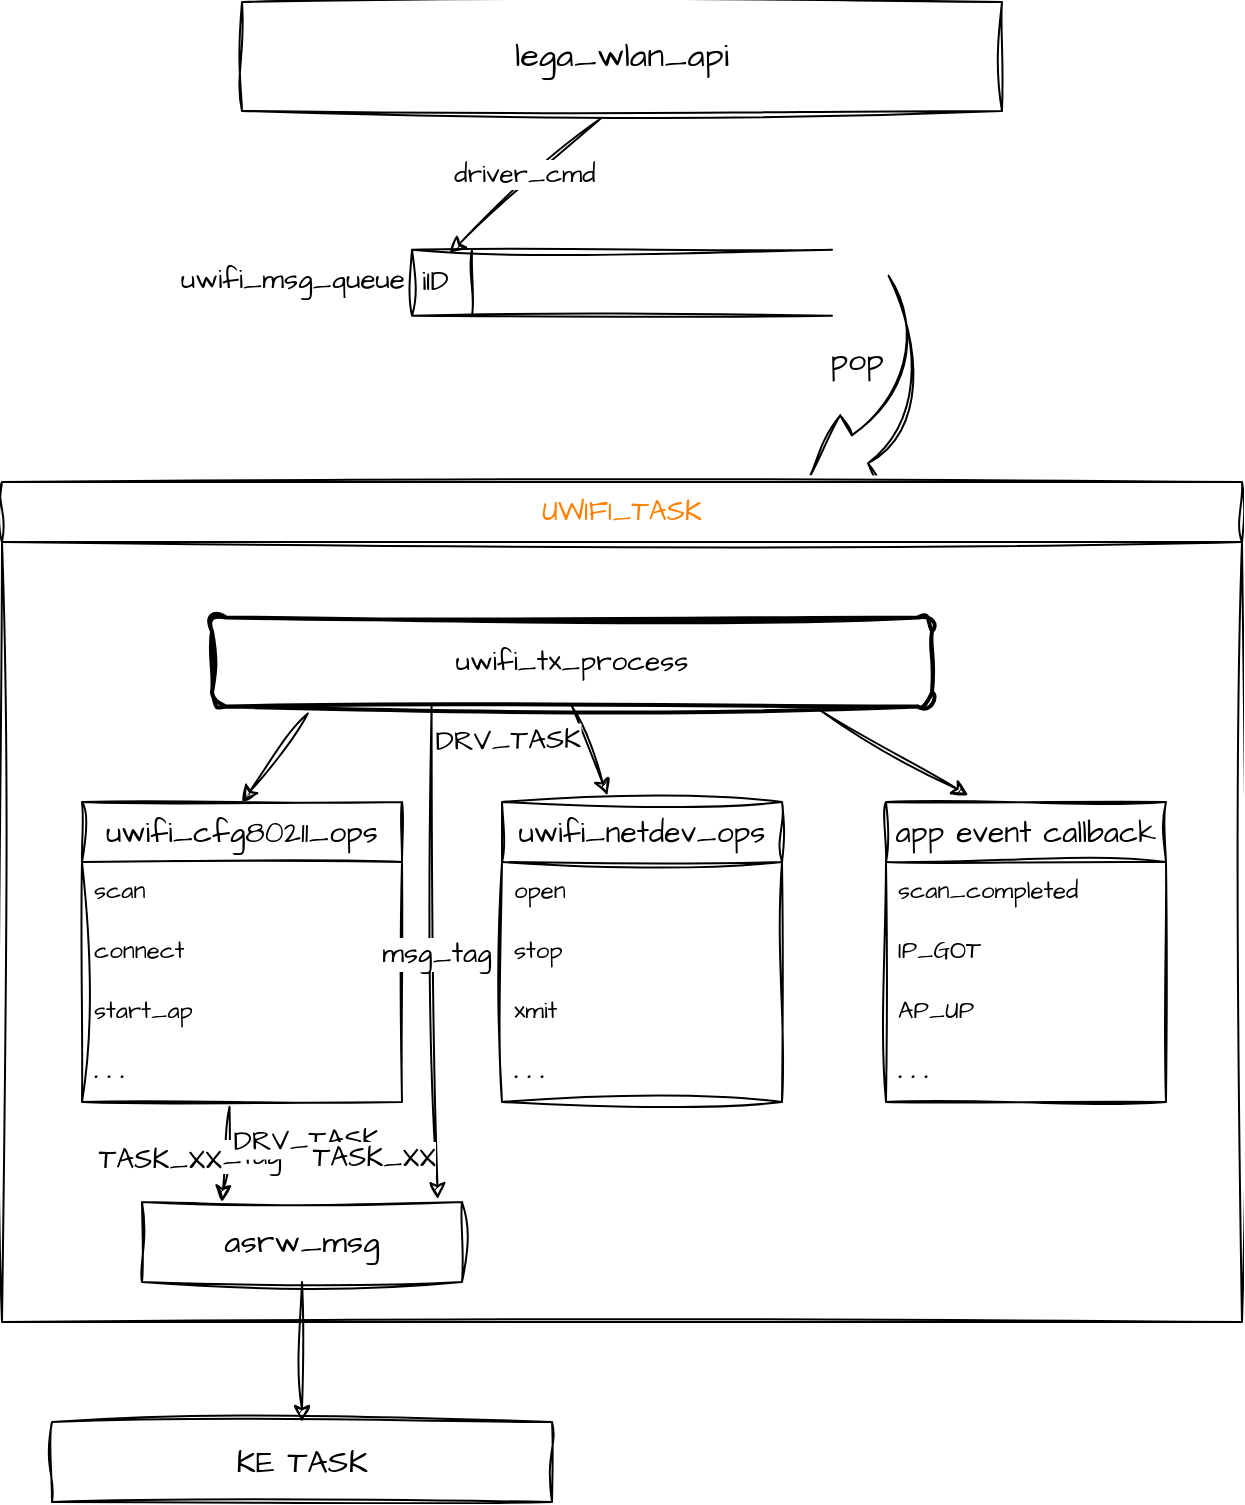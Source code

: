 <mxfile version="24.0.7" type="github">
  <diagram name="Page-1" id="12e1b939-464a-85fe-373e-61e167be1490">
    <mxGraphModel dx="1444" dy="784" grid="1" gridSize="10" guides="1" tooltips="1" connect="1" arrows="1" fold="1" page="1" pageScale="1.5" pageWidth="1169" pageHeight="826" background="none" math="0" shadow="0">
      <root>
        <mxCell id="0" />
        <mxCell id="1" parent="0" />
        <mxCell id="yztCQqR7ki3eF70dfu_K-1" value="&lt;font style=&quot;font-size: 17px;&quot;&gt;lega_wlan_api&lt;/font&gt;" style="rounded=0;whiteSpace=wrap;html=1;sketch=1;hachureGap=4;jiggle=2;curveFitting=1;fontFamily=Architects Daughter;fontSource=https%3A%2F%2Ffonts.googleapis.com%2Fcss%3Ffamily%3DArchitects%2BDaughter;" parent="1" vertex="1">
          <mxGeometry x="655" y="50" width="380" height="54.46" as="geometry" />
        </mxCell>
        <mxCell id="yztCQqR7ki3eF70dfu_K-7" value="&lt;font style=&quot;font-size: 14px;&quot;&gt;iID&lt;/font&gt;" style="html=1;dashed=0;whiteSpace=wrap;shape=mxgraph.dfd.dataStoreID;align=left;spacingLeft=3;points=[[0,0],[0.5,0],[1,0],[0,0.5],[1,0.5],[0,1],[0.5,1],[1,1]];sketch=1;hachureGap=4;jiggle=2;curveFitting=1;fontFamily=Architects Daughter;fontSource=https%3A%2F%2Ffonts.googleapis.com%2Fcss%3Ffamily%3DArchitects%2BDaughter;" parent="1" vertex="1">
          <mxGeometry x="740" y="173.86" width="210" height="33" as="geometry" />
        </mxCell>
        <mxCell id="yztCQqR7ki3eF70dfu_K-8" value="&lt;font style=&quot;font-size: 14px;&quot;&gt;uwifi_msg_queue&lt;/font&gt;" style="text;html=1;align=center;verticalAlign=middle;resizable=0;points=[];autosize=1;strokeColor=none;fillColor=none;fontFamily=Architects Daughter;fontSource=https%3A%2F%2Ffonts.googleapis.com%2Fcss%3Ffamily%3DArchitects%2BDaughter;" parent="1" vertex="1">
          <mxGeometry x="610" y="173.86" width="140" height="30" as="geometry" />
        </mxCell>
        <mxCell id="yztCQqR7ki3eF70dfu_K-14" value="" style="html=1;shadow=0;dashed=0;align=center;verticalAlign=middle;shape=mxgraph.arrows2.jumpInArrow;dy=8.08;dx=29.68;arrowHead=39.27;sketch=1;hachureGap=4;jiggle=2;curveFitting=1;fontFamily=Architects Daughter;fontSource=https%3A%2F%2Ffonts.googleapis.com%2Fcss%3Ffamily%3DArchitects%2BDaughter;rotation=-210;" parent="1" vertex="1">
          <mxGeometry x="920.43" y="202.4" width="85.5" height="87.6" as="geometry" />
        </mxCell>
        <mxCell id="yztCQqR7ki3eF70dfu_K-17" value="&lt;font style=&quot;font-size: 16px;&quot;&gt;pop&lt;/font&gt;" style="text;html=1;align=center;verticalAlign=middle;resizable=0;points=[];autosize=1;strokeColor=none;fillColor=none;fontFamily=Architects Daughter;fontSource=https%3A%2F%2Ffonts.googleapis.com%2Fcss%3Ffamily%3DArchitects%2BDaughter;" parent="1" vertex="1">
          <mxGeometry x="937" y="213.86" width="50" height="30" as="geometry" />
        </mxCell>
        <mxCell id="njrWuHVzc1N4BweSturP-39" value="" style="endArrow=classic;html=1;rounded=0;sketch=1;hachureGap=4;jiggle=2;curveFitting=1;fontFamily=Architects Daughter;fontSource=https%3A%2F%2Ffonts.googleapis.com%2Fcss%3Ffamily%3DArchitects%2BDaughter;exitX=0.472;exitY=1.07;exitDx=0;exitDy=0;exitPerimeter=0;entryX=0.089;entryY=0.048;entryDx=0;entryDy=0;entryPerimeter=0;" edge="1" parent="1" source="yztCQqR7ki3eF70dfu_K-1" target="yztCQqR7ki3eF70dfu_K-7">
          <mxGeometry width="50" height="50" relative="1" as="geometry">
            <mxPoint x="745" y="161.46" as="sourcePoint" />
            <mxPoint x="795" y="111.46" as="targetPoint" />
          </mxGeometry>
        </mxCell>
        <mxCell id="njrWuHVzc1N4BweSturP-40" value="&lt;span style=&quot;font-size: 13px;&quot;&gt;driver_cmd&lt;/span&gt;" style="edgeLabel;html=1;align=center;verticalAlign=middle;resizable=0;points=[];sketch=1;hachureGap=4;jiggle=2;curveFitting=1;fontFamily=Architects Daughter;fontSource=https%3A%2F%2Ffonts.googleapis.com%2Fcss%3Ffamily%3DArchitects%2BDaughter;" vertex="1" connectable="0" parent="njrWuHVzc1N4BweSturP-39">
          <mxGeometry x="-0.073" y="-5" relative="1" as="geometry">
            <mxPoint as="offset" />
          </mxGeometry>
        </mxCell>
        <mxCell id="njrWuHVzc1N4BweSturP-41" value="&lt;span style=&quot;font-size: 14px; font-weight: 400; text-wrap: nowrap;&quot;&gt;&lt;font color=&quot;#ff8000&quot;&gt;UWIFI_TASK&lt;/font&gt;&lt;/span&gt;" style="swimlane;whiteSpace=wrap;html=1;sketch=1;hachureGap=4;jiggle=2;curveFitting=1;fontFamily=Architects Daughter;fontSource=https%3A%2F%2Ffonts.googleapis.com%2Fcss%3Ffamily%3DArchitects%2BDaughter;startSize=30;" vertex="1" parent="1">
          <mxGeometry x="535" y="290" width="620" height="420" as="geometry">
            <mxRectangle x="535" y="290" width="615" height="30" as="alternateBounds" />
          </mxGeometry>
        </mxCell>
        <mxCell id="njrWuHVzc1N4BweSturP-43" value="&lt;span style=&quot;font-size: 14px; text-wrap: nowrap;&quot;&gt;uwifi_tx_process&lt;/span&gt;" style="rounded=1;whiteSpace=wrap;html=1;absoluteArcSize=1;arcSize=14;strokeWidth=2;sketch=1;hachureGap=4;jiggle=2;curveFitting=1;fontFamily=Architects Daughter;fontSource=https%3A%2F%2Ffonts.googleapis.com%2Fcss%3Ffamily%3DArchitects%2BDaughter;" vertex="1" parent="njrWuHVzc1N4BweSturP-41">
          <mxGeometry x="105" y="67.7" width="360" height="44.6" as="geometry" />
        </mxCell>
        <mxCell id="njrWuHVzc1N4BweSturP-44" value="" style="endArrow=classic;html=1;rounded=0;sketch=1;hachureGap=4;jiggle=2;curveFitting=1;fontFamily=Architects Daughter;fontSource=https%3A%2F%2Ffonts.googleapis.com%2Fcss%3Ffamily%3DArchitects%2BDaughter;exitX=0.133;exitY=1.077;exitDx=0;exitDy=0;exitPerimeter=0;entryX=0.5;entryY=0;entryDx=0;entryDy=0;" edge="1" parent="njrWuHVzc1N4BweSturP-41" source="njrWuHVzc1N4BweSturP-43" target="njrWuHVzc1N4BweSturP-48">
          <mxGeometry width="50" height="50" relative="1" as="geometry">
            <mxPoint x="90" y="272.3" as="sourcePoint" />
            <mxPoint x="108.039" y="172.3" as="targetPoint" />
          </mxGeometry>
        </mxCell>
        <mxCell id="njrWuHVzc1N4BweSturP-45" value="" style="endArrow=classic;html=1;rounded=0;sketch=1;hachureGap=4;jiggle=2;curveFitting=1;fontFamily=Architects Daughter;fontSource=https%3A%2F%2Ffonts.googleapis.com%2Fcss%3Ffamily%3DArchitects%2BDaughter;entryX=0.377;entryY=-0.022;entryDx=0;entryDy=0;exitX=0.5;exitY=1;exitDx=0;exitDy=0;entryPerimeter=0;" edge="1" parent="njrWuHVzc1N4BweSturP-41" source="njrWuHVzc1N4BweSturP-43" target="njrWuHVzc1N4BweSturP-52">
          <mxGeometry width="50" height="50" relative="1" as="geometry">
            <mxPoint x="320" y="202.3" as="sourcePoint" />
            <mxPoint x="330" y="187.3" as="targetPoint" />
          </mxGeometry>
        </mxCell>
        <mxCell id="njrWuHVzc1N4BweSturP-46" value="" style="endArrow=classic;html=1;rounded=0;sketch=1;hachureGap=4;jiggle=2;curveFitting=1;fontFamily=Architects Daughter;fontSource=https%3A%2F%2Ffonts.googleapis.com%2Fcss%3Ffamily%3DArchitects%2BDaughter;exitX=0.842;exitY=1.027;exitDx=0;exitDy=0;exitPerimeter=0;entryX=0.294;entryY=-0.022;entryDx=0;entryDy=0;entryPerimeter=0;" edge="1" parent="njrWuHVzc1N4BweSturP-41" source="njrWuHVzc1N4BweSturP-43" target="njrWuHVzc1N4BweSturP-56">
          <mxGeometry width="50" height="50" relative="1" as="geometry">
            <mxPoint x="500" y="142.3" as="sourcePoint" />
            <mxPoint x="527" y="152.3" as="targetPoint" />
          </mxGeometry>
        </mxCell>
        <mxCell id="njrWuHVzc1N4BweSturP-48" value="&lt;span style=&quot;font-size: 15px;&quot;&gt;uwifi_cfg80211_ops&lt;/span&gt;" style="swimlane;fontStyle=0;childLayout=stackLayout;horizontal=1;startSize=30;horizontalStack=0;resizeParent=1;resizeParentMax=0;resizeLast=0;collapsible=1;marginBottom=0;whiteSpace=wrap;html=1;sketch=1;hachureGap=4;jiggle=2;curveFitting=1;fontFamily=Architects Daughter;fontSource=https%3A%2F%2Ffonts.googleapis.com%2Fcss%3Ffamily%3DArchitects%2BDaughter;" vertex="1" parent="njrWuHVzc1N4BweSturP-41">
          <mxGeometry x="40" y="160" width="160" height="150" as="geometry">
            <mxRectangle x="40" y="160" width="150" height="30" as="alternateBounds" />
          </mxGeometry>
        </mxCell>
        <mxCell id="njrWuHVzc1N4BweSturP-49" value="scan" style="text;strokeColor=none;fillColor=none;align=left;verticalAlign=middle;spacingLeft=4;spacingRight=4;overflow=hidden;points=[[0,0.5],[1,0.5]];portConstraint=eastwest;rotatable=0;whiteSpace=wrap;html=1;fontFamily=Architects Daughter;fontSource=https%3A%2F%2Ffonts.googleapis.com%2Fcss%3Ffamily%3DArchitects%2BDaughter;" vertex="1" parent="njrWuHVzc1N4BweSturP-48">
          <mxGeometry y="30" width="160" height="30" as="geometry" />
        </mxCell>
        <mxCell id="njrWuHVzc1N4BweSturP-50" value="connect" style="text;strokeColor=none;fillColor=none;align=left;verticalAlign=middle;spacingLeft=4;spacingRight=4;overflow=hidden;points=[[0,0.5],[1,0.5]];portConstraint=eastwest;rotatable=0;whiteSpace=wrap;html=1;fontFamily=Architects Daughter;fontSource=https%3A%2F%2Ffonts.googleapis.com%2Fcss%3Ffamily%3DArchitects%2BDaughter;" vertex="1" parent="njrWuHVzc1N4BweSturP-48">
          <mxGeometry y="60" width="160" height="30" as="geometry" />
        </mxCell>
        <mxCell id="njrWuHVzc1N4BweSturP-62" value="start_ap" style="text;strokeColor=none;fillColor=none;align=left;verticalAlign=middle;spacingLeft=4;spacingRight=4;overflow=hidden;points=[[0,0.5],[1,0.5]];portConstraint=eastwest;rotatable=0;whiteSpace=wrap;html=1;fontFamily=Architects Daughter;fontSource=https%3A%2F%2Ffonts.googleapis.com%2Fcss%3Ffamily%3DArchitects%2BDaughter;" vertex="1" parent="njrWuHVzc1N4BweSturP-48">
          <mxGeometry y="90" width="160" height="30" as="geometry" />
        </mxCell>
        <mxCell id="njrWuHVzc1N4BweSturP-51" value="&lt;b&gt;. . .&lt;/b&gt;" style="text;strokeColor=none;fillColor=none;align=left;verticalAlign=middle;spacingLeft=4;spacingRight=4;overflow=hidden;points=[[0,0.5],[1,0.5]];portConstraint=eastwest;rotatable=0;whiteSpace=wrap;html=1;fontFamily=Architects Daughter;fontSource=https%3A%2F%2Ffonts.googleapis.com%2Fcss%3Ffamily%3DArchitects%2BDaughter;" vertex="1" parent="njrWuHVzc1N4BweSturP-48">
          <mxGeometry y="120" width="160" height="30" as="geometry" />
        </mxCell>
        <mxCell id="njrWuHVzc1N4BweSturP-52" value="&lt;span style=&quot;font-size: 15px;&quot;&gt;uwifi_netdev_ops&lt;/span&gt;" style="swimlane;fontStyle=0;childLayout=stackLayout;horizontal=1;startSize=30;horizontalStack=0;resizeParent=1;resizeParentMax=0;resizeLast=0;collapsible=1;marginBottom=0;whiteSpace=wrap;html=1;sketch=1;hachureGap=4;jiggle=2;curveFitting=1;fontFamily=Architects Daughter;fontSource=https%3A%2F%2Ffonts.googleapis.com%2Fcss%3Ffamily%3DArchitects%2BDaughter;" vertex="1" parent="njrWuHVzc1N4BweSturP-41">
          <mxGeometry x="250" y="160" width="140" height="150" as="geometry">
            <mxRectangle x="260" y="204.6" width="150" height="30" as="alternateBounds" />
          </mxGeometry>
        </mxCell>
        <mxCell id="njrWuHVzc1N4BweSturP-53" value="open" style="text;strokeColor=none;fillColor=none;align=left;verticalAlign=middle;spacingLeft=4;spacingRight=4;overflow=hidden;points=[[0,0.5],[1,0.5]];portConstraint=eastwest;rotatable=0;whiteSpace=wrap;html=1;fontFamily=Architects Daughter;fontSource=https%3A%2F%2Ffonts.googleapis.com%2Fcss%3Ffamily%3DArchitects%2BDaughter;" vertex="1" parent="njrWuHVzc1N4BweSturP-52">
          <mxGeometry y="30" width="140" height="30" as="geometry" />
        </mxCell>
        <mxCell id="njrWuHVzc1N4BweSturP-54" value="stop" style="text;strokeColor=none;fillColor=none;align=left;verticalAlign=middle;spacingLeft=4;spacingRight=4;overflow=hidden;points=[[0,0.5],[1,0.5]];portConstraint=eastwest;rotatable=0;whiteSpace=wrap;html=1;fontFamily=Architects Daughter;fontSource=https%3A%2F%2Ffonts.googleapis.com%2Fcss%3Ffamily%3DArchitects%2BDaughter;" vertex="1" parent="njrWuHVzc1N4BweSturP-52">
          <mxGeometry y="60" width="140" height="30" as="geometry" />
        </mxCell>
        <mxCell id="njrWuHVzc1N4BweSturP-63" value="xmit" style="text;strokeColor=none;fillColor=none;align=left;verticalAlign=middle;spacingLeft=4;spacingRight=4;overflow=hidden;points=[[0,0.5],[1,0.5]];portConstraint=eastwest;rotatable=0;whiteSpace=wrap;html=1;fontFamily=Architects Daughter;fontSource=https%3A%2F%2Ffonts.googleapis.com%2Fcss%3Ffamily%3DArchitects%2BDaughter;" vertex="1" parent="njrWuHVzc1N4BweSturP-52">
          <mxGeometry y="90" width="140" height="30" as="geometry" />
        </mxCell>
        <mxCell id="njrWuHVzc1N4BweSturP-55" value="&lt;b&gt;. . .&lt;/b&gt;" style="text;strokeColor=none;fillColor=none;align=left;verticalAlign=middle;spacingLeft=4;spacingRight=4;overflow=hidden;points=[[0,0.5],[1,0.5]];portConstraint=eastwest;rotatable=0;whiteSpace=wrap;html=1;fontFamily=Architects Daughter;fontSource=https%3A%2F%2Ffonts.googleapis.com%2Fcss%3Ffamily%3DArchitects%2BDaughter;" vertex="1" parent="njrWuHVzc1N4BweSturP-52">
          <mxGeometry y="120" width="140" height="30" as="geometry" />
        </mxCell>
        <mxCell id="njrWuHVzc1N4BweSturP-56" value="&lt;span style=&quot;font-size: 15px;&quot;&gt;app event callback&lt;/span&gt;" style="swimlane;fontStyle=0;childLayout=stackLayout;horizontal=1;startSize=30;horizontalStack=0;resizeParent=1;resizeParentMax=0;resizeLast=0;collapsible=1;marginBottom=0;whiteSpace=wrap;html=1;sketch=1;hachureGap=4;jiggle=2;curveFitting=1;fontFamily=Architects Daughter;fontSource=https%3A%2F%2Ffonts.googleapis.com%2Fcss%3Ffamily%3DArchitects%2BDaughter;" vertex="1" parent="njrWuHVzc1N4BweSturP-41">
          <mxGeometry x="442" y="160" width="140" height="150" as="geometry">
            <mxRectangle x="452" y="204.6" width="170" height="30" as="alternateBounds" />
          </mxGeometry>
        </mxCell>
        <mxCell id="njrWuHVzc1N4BweSturP-57" value="scan_completed" style="text;strokeColor=none;fillColor=none;align=left;verticalAlign=middle;spacingLeft=4;spacingRight=4;overflow=hidden;points=[[0,0.5],[1,0.5]];portConstraint=eastwest;rotatable=0;whiteSpace=wrap;html=1;fontFamily=Architects Daughter;fontSource=https%3A%2F%2Ffonts.googleapis.com%2Fcss%3Ffamily%3DArchitects%2BDaughter;" vertex="1" parent="njrWuHVzc1N4BweSturP-56">
          <mxGeometry y="30" width="140" height="30" as="geometry" />
        </mxCell>
        <mxCell id="njrWuHVzc1N4BweSturP-58" value="IP_GOT" style="text;strokeColor=none;fillColor=none;align=left;verticalAlign=middle;spacingLeft=4;spacingRight=4;overflow=hidden;points=[[0,0.5],[1,0.5]];portConstraint=eastwest;rotatable=0;whiteSpace=wrap;html=1;fontFamily=Architects Daughter;fontSource=https%3A%2F%2Ffonts.googleapis.com%2Fcss%3Ffamily%3DArchitects%2BDaughter;" vertex="1" parent="njrWuHVzc1N4BweSturP-56">
          <mxGeometry y="60" width="140" height="30" as="geometry" />
        </mxCell>
        <mxCell id="njrWuHVzc1N4BweSturP-59" value="AP_UP" style="text;strokeColor=none;fillColor=none;align=left;verticalAlign=middle;spacingLeft=4;spacingRight=4;overflow=hidden;points=[[0,0.5],[1,0.5]];portConstraint=eastwest;rotatable=0;whiteSpace=wrap;html=1;fontFamily=Architects Daughter;fontSource=https%3A%2F%2Ffonts.googleapis.com%2Fcss%3Ffamily%3DArchitects%2BDaughter;" vertex="1" parent="njrWuHVzc1N4BweSturP-56">
          <mxGeometry y="90" width="140" height="30" as="geometry" />
        </mxCell>
        <mxCell id="njrWuHVzc1N4BweSturP-64" value="&lt;b&gt;. . .&lt;/b&gt;" style="text;strokeColor=none;fillColor=none;align=left;verticalAlign=middle;spacingLeft=4;spacingRight=4;overflow=hidden;points=[[0,0.5],[1,0.5]];portConstraint=eastwest;rotatable=0;whiteSpace=wrap;html=1;fontFamily=Architects Daughter;fontSource=https%3A%2F%2Ffonts.googleapis.com%2Fcss%3Ffamily%3DArchitects%2BDaughter;" vertex="1" parent="njrWuHVzc1N4BweSturP-56">
          <mxGeometry y="120" width="140" height="30" as="geometry" />
        </mxCell>
        <mxCell id="njrWuHVzc1N4BweSturP-82" value="&lt;font style=&quot;font-size: 16px;&quot;&gt;asrw_msg&lt;/font&gt;" style="whiteSpace=wrap;html=1;sketch=1;hachureGap=4;jiggle=2;curveFitting=1;fontFamily=Architects Daughter;fontSource=https%3A%2F%2Ffonts.googleapis.com%2Fcss%3Ffamily%3DArchitects%2BDaughter;" vertex="1" parent="njrWuHVzc1N4BweSturP-41">
          <mxGeometry x="70" y="360" width="160" height="40" as="geometry" />
        </mxCell>
        <mxCell id="njrWuHVzc1N4BweSturP-73" value="" style="endArrow=classic;html=1;rounded=0;sketch=1;hachureGap=4;jiggle=2;curveFitting=1;fontFamily=Architects Daughter;fontSource=https%3A%2F%2Ffonts.googleapis.com%2Fcss%3Ffamily%3DArchitects%2BDaughter;entryX=0.25;entryY=0;entryDx=0;entryDy=0;exitX=0.461;exitY=1.016;exitDx=0;exitDy=0;exitPerimeter=0;" edge="1" parent="njrWuHVzc1N4BweSturP-41" source="njrWuHVzc1N4BweSturP-48" target="njrWuHVzc1N4BweSturP-82">
          <mxGeometry relative="1" as="geometry">
            <mxPoint x="-220" y="350" as="sourcePoint" />
            <mxPoint x="-60" y="350" as="targetPoint" />
          </mxGeometry>
        </mxCell>
        <mxCell id="njrWuHVzc1N4BweSturP-74" value="&lt;font style=&quot;font-size: 14px;&quot;&gt;msg_tag&lt;/font&gt;" style="edgeLabel;resizable=0;html=1;;align=center;verticalAlign=middle;sketch=1;hachureGap=4;jiggle=2;curveFitting=1;fontFamily=Architects Daughter;fontSource=https%3A%2F%2Ffonts.googleapis.com%2Fcss%3Ffamily%3DArchitects%2BDaughter;" connectable="0" vertex="1" parent="njrWuHVzc1N4BweSturP-73">
          <mxGeometry relative="1" as="geometry" />
        </mxCell>
        <mxCell id="njrWuHVzc1N4BweSturP-75" value="&lt;font style=&quot;font-size: 14px;&quot;&gt;DRV_TASK&lt;/font&gt;" style="edgeLabel;resizable=0;html=1;;align=left;verticalAlign=bottom;sketch=1;hachureGap=4;jiggle=2;curveFitting=1;fontFamily=Architects Daughter;fontSource=https%3A%2F%2Ffonts.googleapis.com%2Fcss%3Ffamily%3DArchitects%2BDaughter;rotation=-1;" connectable="0" vertex="1" parent="njrWuHVzc1N4BweSturP-73">
          <mxGeometry x="-1" relative="1" as="geometry">
            <mxPoint y="28" as="offset" />
          </mxGeometry>
        </mxCell>
        <mxCell id="njrWuHVzc1N4BweSturP-76" value="&lt;font style=&quot;font-size: 14px;&quot;&gt;TASK_XX&lt;/font&gt;" style="edgeLabel;resizable=0;html=1;;align=right;verticalAlign=bottom;sketch=1;hachureGap=4;jiggle=2;curveFitting=1;fontFamily=Architects Daughter;fontSource=https%3A%2F%2Ffonts.googleapis.com%2Fcss%3Ffamily%3DArchitects%2BDaughter;" connectable="0" vertex="1" parent="njrWuHVzc1N4BweSturP-73">
          <mxGeometry x="1" relative="1" as="geometry">
            <mxPoint y="-10" as="offset" />
          </mxGeometry>
        </mxCell>
        <mxCell id="njrWuHVzc1N4BweSturP-84" value="" style="endArrow=classic;html=1;rounded=0;sketch=1;hachureGap=4;jiggle=2;curveFitting=1;fontFamily=Architects Daughter;fontSource=https%3A%2F%2Ffonts.googleapis.com%2Fcss%3Ffamily%3DArchitects%2BDaughter;entryX=0.924;entryY=-0.035;entryDx=0;entryDy=0;exitX=0.305;exitY=1;exitDx=0;exitDy=0;exitPerimeter=0;entryPerimeter=0;" edge="1" parent="njrWuHVzc1N4BweSturP-41" source="njrWuHVzc1N4BweSturP-43" target="njrWuHVzc1N4BweSturP-82">
          <mxGeometry relative="1" as="geometry">
            <mxPoint x="216.92" y="116.528" as="sourcePoint" />
            <mxPoint x="215.0" y="360" as="targetPoint" />
          </mxGeometry>
        </mxCell>
        <mxCell id="njrWuHVzc1N4BweSturP-85" value="&lt;font style=&quot;font-size: 14px;&quot;&gt;msg_tag&lt;/font&gt;" style="edgeLabel;resizable=0;html=1;;align=center;verticalAlign=middle;sketch=1;hachureGap=4;jiggle=2;curveFitting=1;fontFamily=Architects Daughter;fontSource=https%3A%2F%2Ffonts.googleapis.com%2Fcss%3Ffamily%3DArchitects%2BDaughter;" connectable="0" vertex="1" parent="njrWuHVzc1N4BweSturP-84">
          <mxGeometry relative="1" as="geometry" />
        </mxCell>
        <mxCell id="njrWuHVzc1N4BweSturP-86" value="&lt;font style=&quot;font-size: 14px;&quot;&gt;DRV_TASK&lt;/font&gt;" style="edgeLabel;resizable=0;html=1;;align=left;verticalAlign=bottom;sketch=1;hachureGap=4;jiggle=2;curveFitting=1;fontFamily=Architects Daughter;fontSource=https%3A%2F%2Ffonts.googleapis.com%2Fcss%3Ffamily%3DArchitects%2BDaughter;rotation=-1;" connectable="0" vertex="1" parent="njrWuHVzc1N4BweSturP-84">
          <mxGeometry x="-1" relative="1" as="geometry">
            <mxPoint y="28" as="offset" />
          </mxGeometry>
        </mxCell>
        <mxCell id="njrWuHVzc1N4BweSturP-87" value="&lt;font style=&quot;font-size: 14px;&quot;&gt;TASK_XX&lt;/font&gt;" style="edgeLabel;resizable=0;html=1;;align=right;verticalAlign=bottom;sketch=1;hachureGap=4;jiggle=2;curveFitting=1;fontFamily=Architects Daughter;fontSource=https%3A%2F%2Ffonts.googleapis.com%2Fcss%3Ffamily%3DArchitects%2BDaughter;" connectable="0" vertex="1" parent="njrWuHVzc1N4BweSturP-84">
          <mxGeometry x="1" relative="1" as="geometry">
            <mxPoint y="-10" as="offset" />
          </mxGeometry>
        </mxCell>
        <mxCell id="njrWuHVzc1N4BweSturP-60" value="&lt;font style=&quot;font-size: 16px;&quot;&gt;KE TASK&lt;/font&gt;" style="rounded=0;whiteSpace=wrap;html=1;sketch=1;hachureGap=4;jiggle=2;curveFitting=1;fontFamily=Architects Daughter;fontSource=https%3A%2F%2Ffonts.googleapis.com%2Fcss%3Ffamily%3DArchitects%2BDaughter;" vertex="1" parent="1">
          <mxGeometry x="560" y="760" width="250" height="40" as="geometry" />
        </mxCell>
        <mxCell id="njrWuHVzc1N4BweSturP-88" value="" style="endArrow=classic;html=1;rounded=0;sketch=1;hachureGap=4;jiggle=2;curveFitting=1;fontFamily=Architects Daughter;fontSource=https%3A%2F%2Ffonts.googleapis.com%2Fcss%3Ffamily%3DArchitects%2BDaughter;exitX=0.5;exitY=1;exitDx=0;exitDy=0;entryX=0.5;entryY=0;entryDx=0;entryDy=0;" edge="1" parent="1" source="njrWuHVzc1N4BweSturP-82" target="njrWuHVzc1N4BweSturP-60">
          <mxGeometry width="50" height="50" relative="1" as="geometry">
            <mxPoint x="495" y="730" as="sourcePoint" />
            <mxPoint x="545" y="680" as="targetPoint" />
          </mxGeometry>
        </mxCell>
      </root>
    </mxGraphModel>
  </diagram>
</mxfile>
